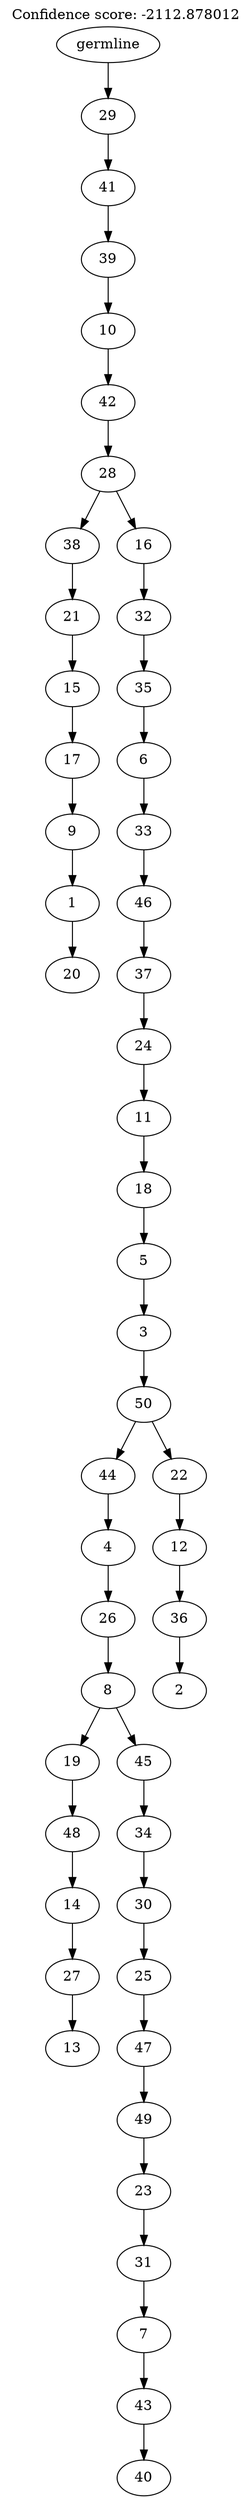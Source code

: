 digraph g {
	"49" -> "50";
	"50" [label="20"];
	"48" -> "49";
	"49" [label="1"];
	"47" -> "48";
	"48" [label="9"];
	"46" -> "47";
	"47" [label="17"];
	"45" -> "46";
	"46" [label="15"];
	"44" -> "45";
	"45" [label="21"];
	"42" -> "43";
	"43" [label="13"];
	"41" -> "42";
	"42" [label="27"];
	"40" -> "41";
	"41" [label="14"];
	"39" -> "40";
	"40" [label="48"];
	"37" -> "38";
	"38" [label="40"];
	"36" -> "37";
	"37" [label="43"];
	"35" -> "36";
	"36" [label="7"];
	"34" -> "35";
	"35" [label="31"];
	"33" -> "34";
	"34" [label="23"];
	"32" -> "33";
	"33" [label="49"];
	"31" -> "32";
	"32" [label="47"];
	"30" -> "31";
	"31" [label="25"];
	"29" -> "30";
	"30" [label="30"];
	"28" -> "29";
	"29" [label="34"];
	"27" -> "28";
	"28" [label="45"];
	"27" -> "39";
	"39" [label="19"];
	"26" -> "27";
	"27" [label="8"];
	"25" -> "26";
	"26" [label="26"];
	"24" -> "25";
	"25" [label="4"];
	"22" -> "23";
	"23" [label="2"];
	"21" -> "22";
	"22" [label="36"];
	"20" -> "21";
	"21" [label="12"];
	"19" -> "20";
	"20" [label="22"];
	"19" -> "24";
	"24" [label="44"];
	"18" -> "19";
	"19" [label="50"];
	"17" -> "18";
	"18" [label="3"];
	"16" -> "17";
	"17" [label="5"];
	"15" -> "16";
	"16" [label="18"];
	"14" -> "15";
	"15" [label="11"];
	"13" -> "14";
	"14" [label="24"];
	"12" -> "13";
	"13" [label="37"];
	"11" -> "12";
	"12" [label="46"];
	"10" -> "11";
	"11" [label="33"];
	"9" -> "10";
	"10" [label="6"];
	"8" -> "9";
	"9" [label="35"];
	"7" -> "8";
	"8" [label="32"];
	"6" -> "7";
	"7" [label="16"];
	"6" -> "44";
	"44" [label="38"];
	"5" -> "6";
	"6" [label="28"];
	"4" -> "5";
	"5" [label="42"];
	"3" -> "4";
	"4" [label="10"];
	"2" -> "3";
	"3" [label="39"];
	"1" -> "2";
	"2" [label="41"];
	"0" -> "1";
	"1" [label="29"];
	"0" [label="germline"];
	labelloc="t";
	label="Confidence score: -2112.878012";
}
